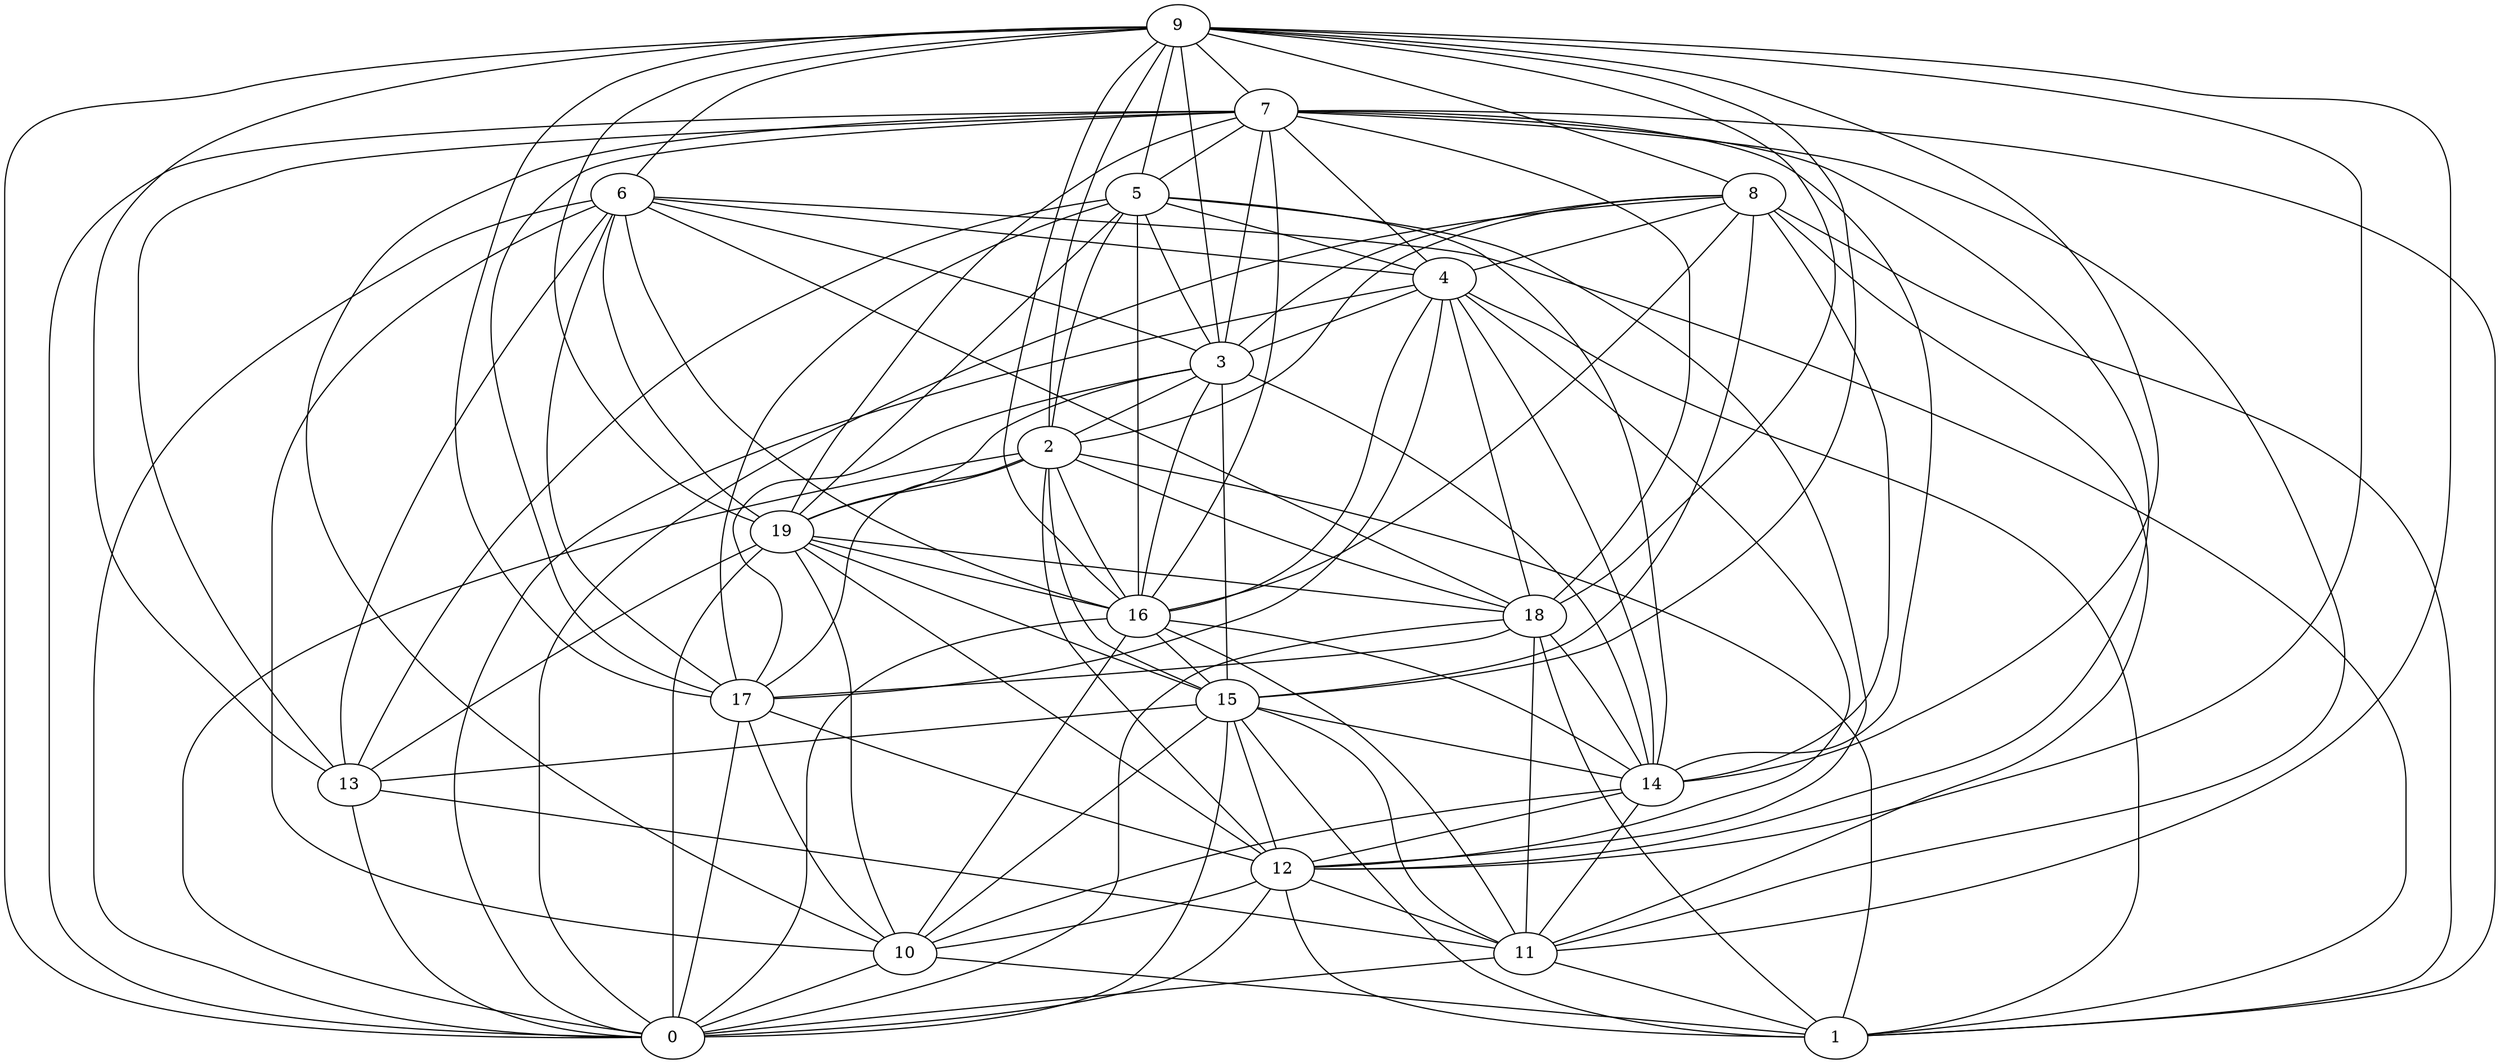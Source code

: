 digraph GG_graph {

subgraph G_graph {
edge [color = black]
"4" -> "0" [dir = none]
"4" -> "18" [dir = none]
"4" -> "12" [dir = none]
"12" -> "10" [dir = none]
"12" -> "1" [dir = none]
"17" -> "12" [dir = none]
"7" -> "1" [dir = none]
"7" -> "5" [dir = none]
"7" -> "19" [dir = none]
"7" -> "4" [dir = none]
"5" -> "12" [dir = none]
"5" -> "19" [dir = none]
"5" -> "3" [dir = none]
"5" -> "13" [dir = none]
"13" -> "11" [dir = none]
"13" -> "0" [dir = none]
"15" -> "0" [dir = none]
"15" -> "13" [dir = none]
"15" -> "1" [dir = none]
"3" -> "15" [dir = none]
"3" -> "2" [dir = none]
"3" -> "19" [dir = none]
"16" -> "14" [dir = none]
"16" -> "15" [dir = none]
"16" -> "11" [dir = none]
"8" -> "3" [dir = none]
"8" -> "16" [dir = none]
"8" -> "2" [dir = none]
"8" -> "0" [dir = none]
"9" -> "3" [dir = none]
"9" -> "5" [dir = none]
"9" -> "13" [dir = none]
"9" -> "7" [dir = none]
"9" -> "0" [dir = none]
"9" -> "15" [dir = none]
"9" -> "11" [dir = none]
"9" -> "8" [dir = none]
"9" -> "16" [dir = none]
"9" -> "12" [dir = none]
"9" -> "6" [dir = none]
"9" -> "2" [dir = none]
"18" -> "1" [dir = none]
"18" -> "14" [dir = none]
"14" -> "10" [dir = none]
"14" -> "12" [dir = none]
"6" -> "16" [dir = none]
"6" -> "1" [dir = none]
"6" -> "18" [dir = none]
"6" -> "3" [dir = none]
"6" -> "17" [dir = none]
"6" -> "4" [dir = none]
"6" -> "0" [dir = none]
"6" -> "10" [dir = none]
"19" -> "18" [dir = none]
"19" -> "12" [dir = none]
"2" -> "18" [dir = none]
"2" -> "17" [dir = none]
"4" -> "1" [dir = none]
"9" -> "18" [dir = none]
"17" -> "0" [dir = none]
"9" -> "14" [dir = none]
"9" -> "19" [dir = none]
"7" -> "18" [dir = none]
"4" -> "14" [dir = none]
"10" -> "0" [dir = none]
"8" -> "1" [dir = none]
"15" -> "14" [dir = none]
"8" -> "4" [dir = none]
"18" -> "11" [dir = none]
"19" -> "10" [dir = none]
"5" -> "4" [dir = none]
"18" -> "0" [dir = none]
"2" -> "16" [dir = none]
"2" -> "12" [dir = none]
"11" -> "1" [dir = none]
"16" -> "0" [dir = none]
"12" -> "0" [dir = none]
"7" -> "12" [dir = none]
"7" -> "10" [dir = none]
"4" -> "16" [dir = none]
"7" -> "14" [dir = none]
"7" -> "16" [dir = none]
"3" -> "14" [dir = none]
"14" -> "11" [dir = none]
"15" -> "12" [dir = none]
"19" -> "0" [dir = none]
"17" -> "10" [dir = none]
"19" -> "15" [dir = none]
"8" -> "11" [dir = none]
"2" -> "1" [dir = none]
"10" -> "1" [dir = none]
"2" -> "15" [dir = none]
"5" -> "16" [dir = none]
"2" -> "0" [dir = none]
"19" -> "13" [dir = none]
"5" -> "14" [dir = none]
"6" -> "19" [dir = none]
"2" -> "19" [dir = none]
"18" -> "17" [dir = none]
"7" -> "13" [dir = none]
"15" -> "11" [dir = none]
"7" -> "11" [dir = none]
"6" -> "13" [dir = none]
"8" -> "14" [dir = none]
"7" -> "0" [dir = none]
"11" -> "0" [dir = none]
"3" -> "17" [dir = none]
"15" -> "10" [dir = none]
"7" -> "3" [dir = none]
"5" -> "17" [dir = none]
"5" -> "2" [dir = none]
"7" -> "17" [dir = none]
"19" -> "16" [dir = none]
"9" -> "17" [dir = none]
"16" -> "10" [dir = none]
"4" -> "3" [dir = none]
"12" -> "11" [dir = none]
"4" -> "17" [dir = none]
"8" -> "15" [dir = none]
"3" -> "16" [dir = none]
}

}
